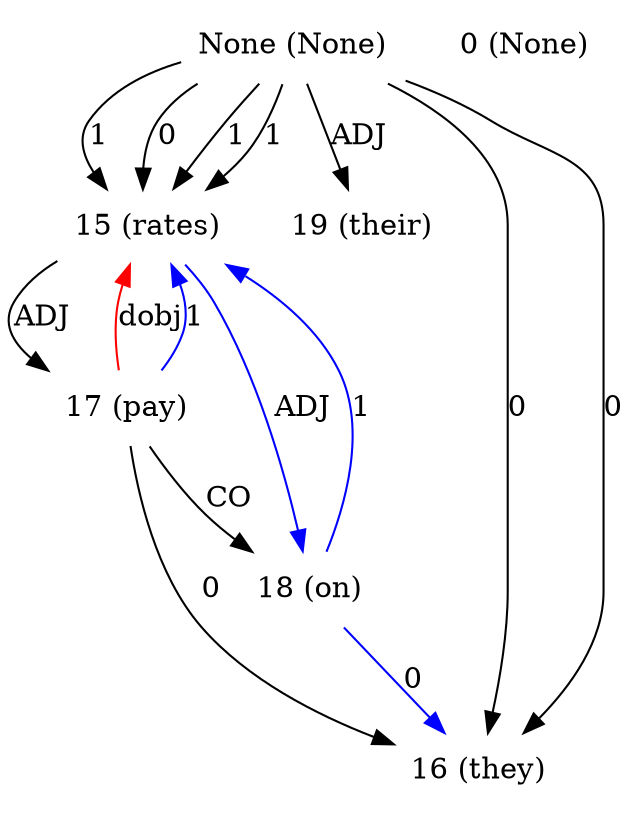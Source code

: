 digraph G{
edge [dir=forward]
node [shape=plaintext]

None [label="None (None)"]
None -> 15 [label="1"]
None [label="None (None)"]
None -> 15 [label="0"]
None [label="None (None)"]
None -> 19 [label="ADJ"]
None [label="None (None)"]
None -> 15 [label="1"]
None -> 16 [label="0"]
None [label="None (None)"]
None -> 15 [label="1"]
None -> 16 [label="0"]
0 [label="0 (None)"]
15 [label="15 (rates)"]
15 -> 17 [label="ADJ"]
15 -> 18 [label="ADJ", color="blue"]
17 -> 15 [label="dobj", color="red"]
16 [label="16 (they)"]
17 [label="17 (pay)"]
17 -> 15 [label="1", color="blue"]
17 -> 16 [label="0"]
17 -> 18 [label="CO"]
18 [label="18 (on)"]
18 -> 15 [label="1", color="blue"]
18 -> 16 [label="0", color="blue"]
19 [label="19 (their)"]
}
